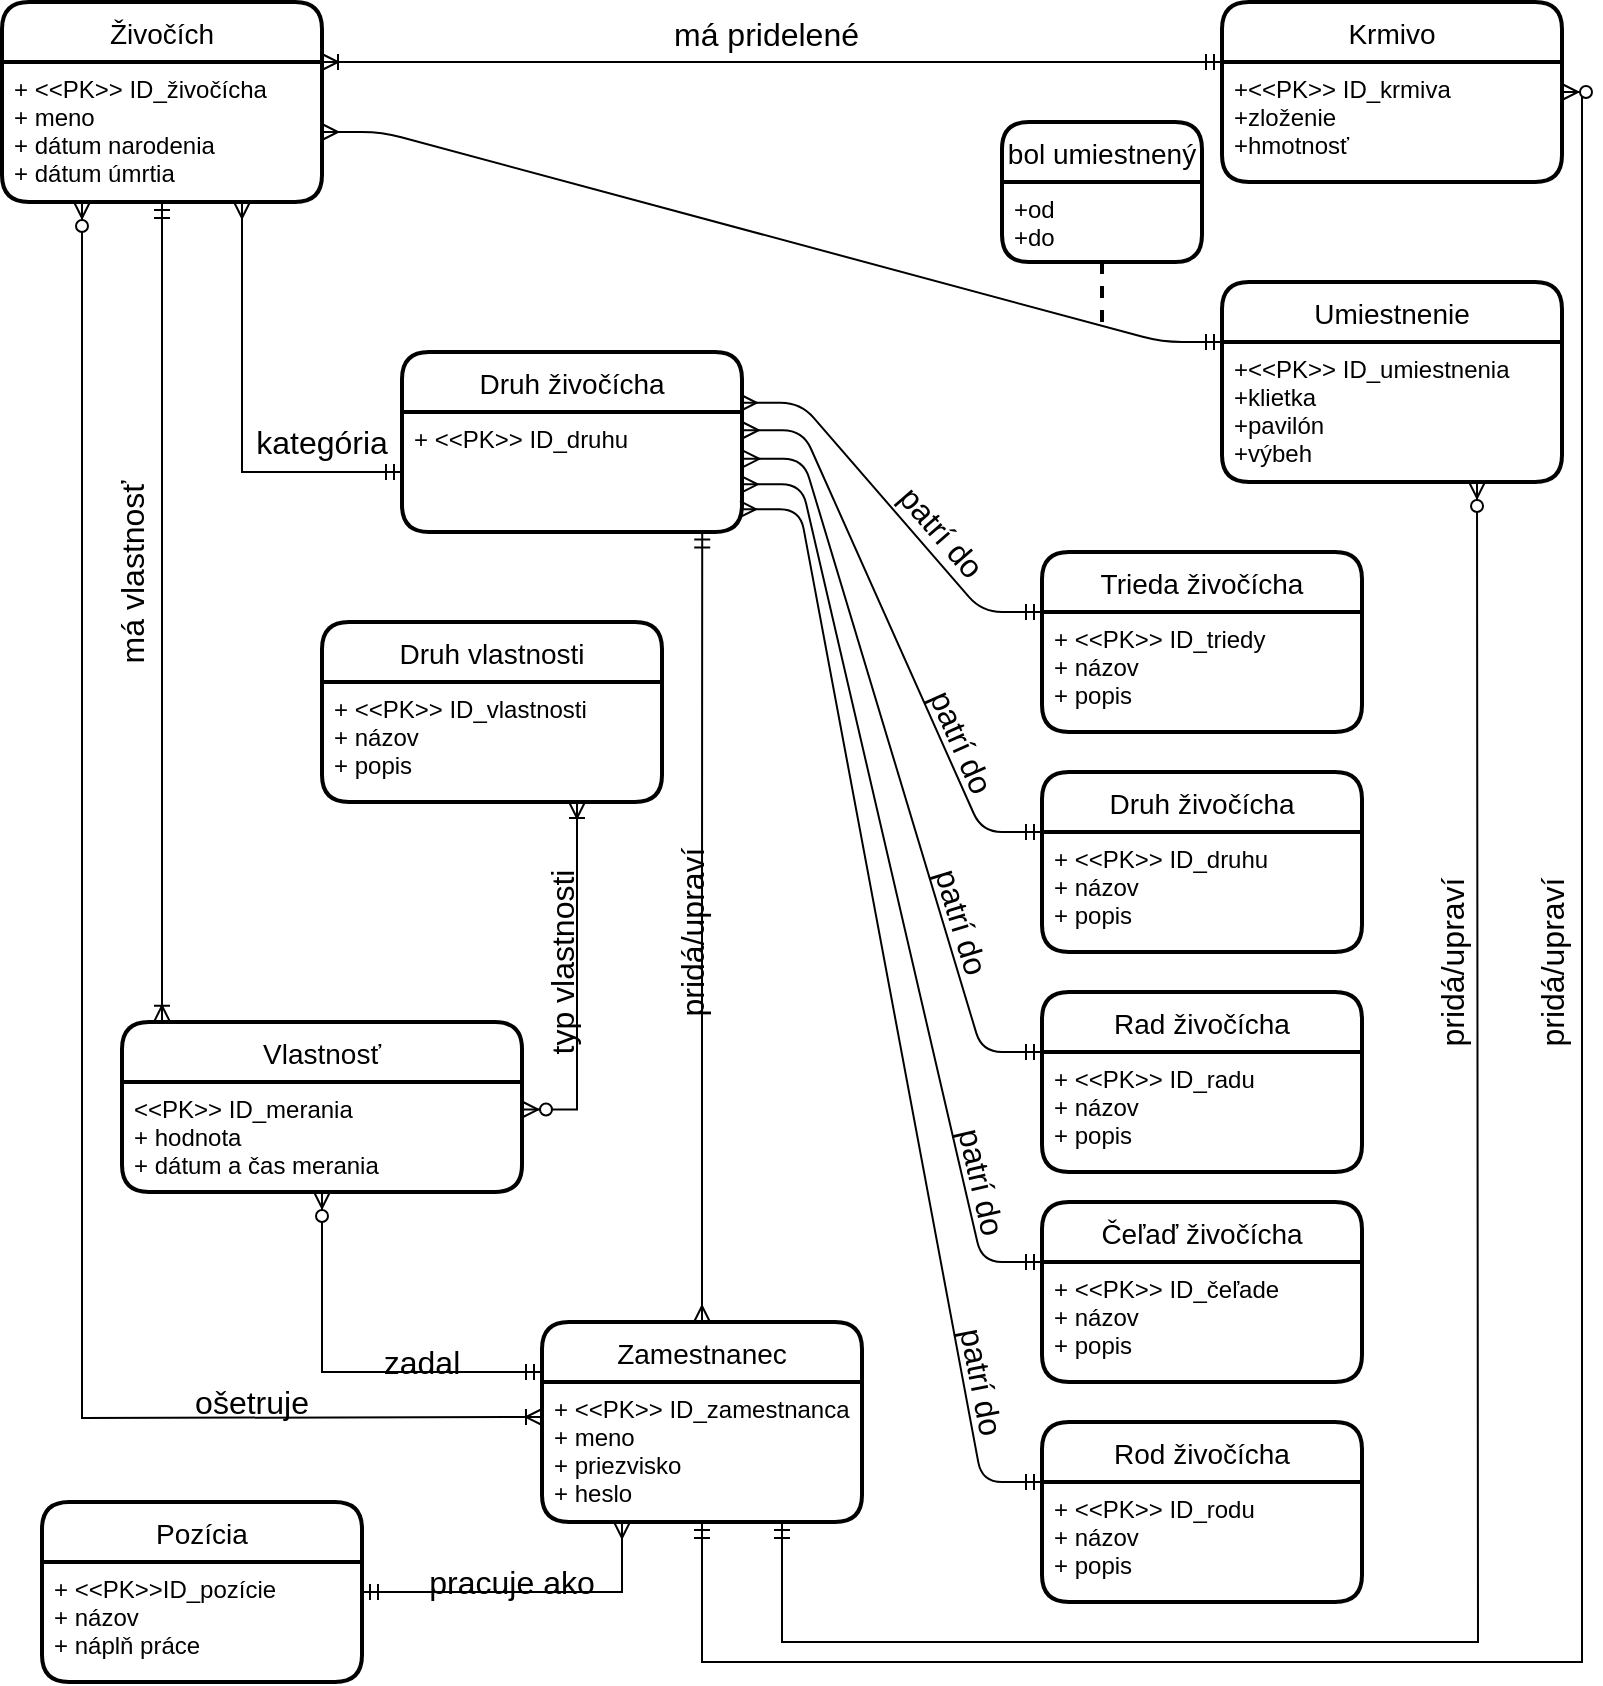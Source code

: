 <mxfile version="13.10.4" type="device"><diagram id="R2lEEEUBdFMjLlhIrx00" name="Page-1"><mxGraphModel dx="1185" dy="680" grid="1" gridSize="10" guides="1" tooltips="1" connect="1" arrows="1" fold="1" page="1" pageScale="1" pageWidth="850" pageHeight="1100" math="0" shadow="0" extFonts="Permanent Marker^https://fonts.googleapis.com/css?family=Permanent+Marker"><root><mxCell id="0"/><mxCell id="1" parent="0"/><mxCell id="DLO31qrea77G6UHCVrFH-3" value="Živočích" style="swimlane;childLayout=stackLayout;horizontal=1;startSize=30;horizontalStack=0;rounded=1;fontSize=14;fontStyle=0;strokeWidth=2;resizeParent=0;resizeLast=1;shadow=0;dashed=0;align=center;" parent="1" vertex="1"><mxGeometry x="50" y="10" width="160" height="100" as="geometry"/></mxCell><mxCell id="DLO31qrea77G6UHCVrFH-4" value="+ &lt;&lt;PK&gt;&gt; ID_živočícha&#xA;+ meno&#xA;+ dátum narodenia&#xA;+ dátum úmrtia&#xA;&#xA;&#xA;&#xA;&#xA;" style="align=left;strokeColor=none;fillColor=none;spacingLeft=4;fontSize=12;verticalAlign=top;resizable=0;rotatable=0;part=1;" parent="DLO31qrea77G6UHCVrFH-3" vertex="1"><mxGeometry y="30" width="160" height="70" as="geometry"/></mxCell><mxCell id="DLO31qrea77G6UHCVrFH-7" value="Krmivo" style="swimlane;childLayout=stackLayout;horizontal=1;startSize=30;horizontalStack=0;rounded=1;fontSize=14;fontStyle=0;strokeWidth=2;resizeParent=0;resizeLast=1;shadow=0;dashed=0;align=center;" parent="1" vertex="1"><mxGeometry x="660" y="10" width="170" height="90" as="geometry"><mxRectangle x="290" y="40" width="80" height="30" as="alternateBounds"/></mxGeometry></mxCell><mxCell id="DLO31qrea77G6UHCVrFH-8" value="+&lt;&lt;PK&gt;&gt; ID_krmiva&#xA;+zloženie&#xA;+hmotnosť&#xA;" style="align=left;strokeColor=none;fillColor=none;spacingLeft=4;fontSize=12;verticalAlign=top;resizable=0;rotatable=0;part=1;" parent="DLO31qrea77G6UHCVrFH-7" vertex="1"><mxGeometry y="30" width="170" height="60" as="geometry"/></mxCell><mxCell id="DLO31qrea77G6UHCVrFH-10" value="Umiestnenie" style="swimlane;childLayout=stackLayout;horizontal=1;startSize=30;horizontalStack=0;rounded=1;fontSize=14;fontStyle=0;strokeWidth=2;resizeParent=0;resizeLast=1;shadow=0;dashed=0;align=center;" parent="1" vertex="1"><mxGeometry x="660" y="150" width="170" height="100" as="geometry"/></mxCell><mxCell id="DLO31qrea77G6UHCVrFH-11" value="+&lt;&lt;PK&gt;&gt; ID_umiestnenia&#xA;+klietka&#xA;+pavilón&#xA;+výbeh&#xA;&#xA;&#xA;" style="align=left;strokeColor=none;fillColor=none;spacingLeft=4;fontSize=12;verticalAlign=top;resizable=0;rotatable=0;part=1;" parent="DLO31qrea77G6UHCVrFH-10" vertex="1"><mxGeometry y="30" width="170" height="70" as="geometry"/></mxCell><mxCell id="DLO31qrea77G6UHCVrFH-13" value="Druh živočícha" style="swimlane;childLayout=stackLayout;horizontal=1;startSize=30;horizontalStack=0;rounded=1;fontSize=14;fontStyle=0;strokeWidth=2;resizeParent=0;resizeLast=1;shadow=0;dashed=0;align=center;" parent="1" vertex="1"><mxGeometry x="250" y="185" width="170" height="90" as="geometry"/></mxCell><mxCell id="DLO31qrea77G6UHCVrFH-14" value="+ &lt;&lt;PK&gt;&gt; ID_druhu&#xA;" style="align=left;strokeColor=none;fillColor=none;spacingLeft=4;fontSize=12;verticalAlign=top;resizable=0;rotatable=0;part=1;" parent="DLO31qrea77G6UHCVrFH-13" vertex="1"><mxGeometry y="30" width="170" height="60" as="geometry"/></mxCell><mxCell id="kGgnINwM3V4ZLiuCE7fe-2" value="Trieda živočícha" style="swimlane;childLayout=stackLayout;horizontal=1;startSize=30;horizontalStack=0;rounded=1;fontSize=14;fontStyle=0;strokeWidth=2;resizeParent=0;resizeLast=1;shadow=0;dashed=0;align=center;" parent="1" vertex="1"><mxGeometry x="570" y="285" width="160" height="90" as="geometry"/></mxCell><mxCell id="kGgnINwM3V4ZLiuCE7fe-3" value="+ &lt;&lt;PK&gt;&gt; ID_triedy&#xA;+ názov&#xA;+ popis&#xA;" style="align=left;strokeColor=none;fillColor=none;spacingLeft=4;fontSize=12;verticalAlign=top;resizable=0;rotatable=0;part=1;" parent="kGgnINwM3V4ZLiuCE7fe-2" vertex="1"><mxGeometry y="30" width="160" height="60" as="geometry"/></mxCell><mxCell id="kGgnINwM3V4ZLiuCE7fe-5" value="" style="edgeStyle=entityRelationEdgeStyle;fontSize=12;html=1;endArrow=ERmandOne;endFill=0;exitX=0.996;exitY=0.282;exitDx=0;exitDy=0;startArrow=ERmany;startFill=0;entryX=0;entryY=0;entryDx=0;entryDy=0;exitPerimeter=0;" parent="1" source="DLO31qrea77G6UHCVrFH-13" target="kGgnINwM3V4ZLiuCE7fe-3" edge="1"><mxGeometry width="100" height="100" relative="1" as="geometry"><mxPoint x="500" y="770" as="sourcePoint"/><mxPoint x="600" y="670" as="targetPoint"/></mxGeometry></mxCell><mxCell id="kGgnINwM3V4ZLiuCE7fe-6" value="Druh živočícha" style="swimlane;childLayout=stackLayout;horizontal=1;startSize=30;horizontalStack=0;rounded=1;fontSize=14;fontStyle=0;strokeWidth=2;resizeParent=0;resizeLast=1;shadow=0;dashed=0;align=center;" parent="1" vertex="1"><mxGeometry x="570" y="395" width="160" height="90" as="geometry"/></mxCell><mxCell id="kGgnINwM3V4ZLiuCE7fe-7" value="+ &lt;&lt;PK&gt;&gt; ID_druhu&#xA;+ názov&#xA;+ popis&#xA;" style="align=left;strokeColor=none;fillColor=none;spacingLeft=4;fontSize=12;verticalAlign=top;resizable=0;rotatable=0;part=1;" parent="kGgnINwM3V4ZLiuCE7fe-6" vertex="1"><mxGeometry y="30" width="160" height="60" as="geometry"/></mxCell><mxCell id="kGgnINwM3V4ZLiuCE7fe-8" value="" style="edgeStyle=entityRelationEdgeStyle;fontSize=12;html=1;endArrow=ERmandOne;endFill=0;entryX=0;entryY=0;entryDx=0;entryDy=0;exitX=1.002;exitY=0.152;exitDx=0;exitDy=0;startArrow=ERmany;startFill=0;exitPerimeter=0;" parent="1" source="DLO31qrea77G6UHCVrFH-14" target="kGgnINwM3V4ZLiuCE7fe-7" edge="1"><mxGeometry width="100" height="100" relative="1" as="geometry"><mxPoint x="410" y="710" as="sourcePoint"/><mxPoint x="510" y="610" as="targetPoint"/></mxGeometry></mxCell><mxCell id="kGgnINwM3V4ZLiuCE7fe-9" value="Rad živočícha" style="swimlane;childLayout=stackLayout;horizontal=1;startSize=30;horizontalStack=0;rounded=1;fontSize=14;fontStyle=0;strokeWidth=2;resizeParent=0;resizeLast=1;shadow=0;dashed=0;align=center;" parent="1" vertex="1"><mxGeometry x="570" y="505" width="160" height="90" as="geometry"/></mxCell><mxCell id="kGgnINwM3V4ZLiuCE7fe-10" value="+ &lt;&lt;PK&gt;&gt; ID_radu&#xA;+ názov&#xA;+ popis&#xA;" style="align=left;strokeColor=none;fillColor=none;spacingLeft=4;fontSize=12;verticalAlign=top;resizable=0;rotatable=0;part=1;" parent="kGgnINwM3V4ZLiuCE7fe-9" vertex="1"><mxGeometry y="30" width="160" height="60" as="geometry"/></mxCell><mxCell id="kGgnINwM3V4ZLiuCE7fe-11" value="" style="edgeStyle=entityRelationEdgeStyle;fontSize=12;html=1;endArrow=ERmandOne;endFill=0;entryX=0;entryY=0;entryDx=0;entryDy=0;exitX=1.004;exitY=0.39;exitDx=0;exitDy=0;startArrow=ERmany;startFill=0;exitPerimeter=0;" parent="1" source="DLO31qrea77G6UHCVrFH-14" target="kGgnINwM3V4ZLiuCE7fe-10" edge="1"><mxGeometry width="100" height="100" relative="1" as="geometry"><mxPoint x="350" y="750" as="sourcePoint"/><mxPoint x="450" y="650" as="targetPoint"/></mxGeometry></mxCell><mxCell id="gdGLGHodMDLaJVcj6pKd-1" value="bol umiestnený" style="swimlane;childLayout=stackLayout;horizontal=1;startSize=30;horizontalStack=0;rounded=1;fontSize=14;fontStyle=0;strokeWidth=2;resizeParent=0;resizeLast=1;shadow=0;dashed=0;align=center;" parent="1" vertex="1"><mxGeometry x="550" y="70" width="100" height="70" as="geometry"/></mxCell><mxCell id="gdGLGHodMDLaJVcj6pKd-2" value="+od&#xA;+do&#xA;" style="align=left;strokeColor=none;fillColor=none;spacingLeft=4;fontSize=12;verticalAlign=top;resizable=0;rotatable=0;part=1;" parent="gdGLGHodMDLaJVcj6pKd-1" vertex="1"><mxGeometry y="30" width="100" height="40" as="geometry"/></mxCell><mxCell id="EpUPJ5dhJgDVxiEoAjmW-2" value="" style="edgeStyle=entityRelationEdgeStyle;fontSize=12;html=1;endArrow=ERmandOne;startArrow=ERoneToMany;exitX=1;exitY=0;exitDx=0;exitDy=0;entryX=0;entryY=0;entryDx=0;entryDy=0;endFill=0;startFill=0;" edge="1" parent="1" source="DLO31qrea77G6UHCVrFH-4" target="DLO31qrea77G6UHCVrFH-8"><mxGeometry width="100" height="100" relative="1" as="geometry"><mxPoint x="350" y="220" as="sourcePoint"/><mxPoint x="450" y="120" as="targetPoint"/></mxGeometry></mxCell><mxCell id="EpUPJ5dhJgDVxiEoAjmW-3" value="má pridelené" style="text;strokeColor=none;fillColor=none;spacingLeft=4;spacingRight=4;overflow=hidden;rotatable=0;points=[[0,0.5],[1,0.5]];portConstraint=eastwest;fontSize=16;" vertex="1" parent="1"><mxGeometry x="380" y="10" width="110" height="30" as="geometry"/></mxCell><mxCell id="EpUPJ5dhJgDVxiEoAjmW-4" value="" style="edgeStyle=entityRelationEdgeStyle;fontSize=12;html=1;endArrow=ERmandOne;startArrow=ERmany;entryX=0;entryY=0;entryDx=0;entryDy=0;exitX=1;exitY=0.5;exitDx=0;exitDy=0;endFill=0;" edge="1" parent="1" source="DLO31qrea77G6UHCVrFH-4" target="DLO31qrea77G6UHCVrFH-11"><mxGeometry width="100" height="100" relative="1" as="geometry"><mxPoint x="340" y="160" as="sourcePoint"/><mxPoint x="440" y="60" as="targetPoint"/></mxGeometry></mxCell><mxCell id="EpUPJ5dhJgDVxiEoAjmW-13" value="" style="endArrow=none;dashed=1;html=1;strokeWidth=2;exitX=0.5;exitY=1;exitDx=0;exitDy=0;" edge="1" parent="1" source="gdGLGHodMDLaJVcj6pKd-2"><mxGeometry width="50" height="50" relative="1" as="geometry"><mxPoint x="520" y="260" as="sourcePoint"/><mxPoint x="600" y="170" as="targetPoint"/></mxGeometry></mxCell><mxCell id="EpUPJ5dhJgDVxiEoAjmW-15" value="Vlastnosť" style="swimlane;childLayout=stackLayout;horizontal=1;startSize=30;horizontalStack=0;rounded=1;fontSize=14;fontStyle=0;strokeWidth=2;resizeParent=0;resizeLast=1;shadow=0;dashed=0;align=center;" vertex="1" parent="1"><mxGeometry x="110" y="520" width="200" height="85" as="geometry"/></mxCell><mxCell id="EpUPJ5dhJgDVxiEoAjmW-16" value="&lt;&lt;PK&gt;&gt; ID_merania&#xA;+ hodnota&#xA;+ dátum a čas merania&#xA;&#xA;" style="align=left;strokeColor=none;fillColor=none;spacingLeft=4;fontSize=12;verticalAlign=top;resizable=0;rotatable=0;part=1;" vertex="1" parent="EpUPJ5dhJgDVxiEoAjmW-15"><mxGeometry y="30" width="200" height="55" as="geometry"/></mxCell><mxCell id="EpUPJ5dhJgDVxiEoAjmW-17" value="" style="endArrow=ERoneToMany;html=1;exitX=0.5;exitY=1;exitDx=0;exitDy=0;endFill=0;startArrow=ERmandOne;startFill=0;entryX=0.1;entryY=-0.001;entryDx=0;entryDy=0;entryPerimeter=0;" edge="1" parent="1" source="DLO31qrea77G6UHCVrFH-4" target="EpUPJ5dhJgDVxiEoAjmW-15"><mxGeometry width="50" height="50" relative="1" as="geometry"><mxPoint x="310" y="330" as="sourcePoint"/><mxPoint x="130" y="460" as="targetPoint"/></mxGeometry></mxCell><mxCell id="EpUPJ5dhJgDVxiEoAjmW-19" value="&lt;div style=&quot;font-size: 16px&quot;&gt;&lt;font style=&quot;font-size: 16px&quot;&gt;má&lt;/font&gt; vlastnosť&lt;br&gt;&lt;/div&gt;" style="text;html=1;strokeColor=none;fillColor=none;align=center;verticalAlign=middle;whiteSpace=wrap;rounded=0;rotation=-90;" vertex="1" parent="1"><mxGeometry x="65" y="285" width="100" height="20" as="geometry"/></mxCell><mxCell id="EpUPJ5dhJgDVxiEoAjmW-23" value="Druh vlastnosti" style="swimlane;childLayout=stackLayout;horizontal=1;startSize=30;horizontalStack=0;rounded=1;fontSize=14;fontStyle=0;strokeWidth=2;resizeParent=0;resizeLast=1;shadow=0;dashed=0;align=center;" vertex="1" parent="1"><mxGeometry x="210" y="320" width="170" height="90" as="geometry"/></mxCell><mxCell id="EpUPJ5dhJgDVxiEoAjmW-24" value="+ &lt;&lt;PK&gt;&gt; ID_vlastnosti&#xA;+ názov&#xA;+ popis&#xA;" style="align=left;strokeColor=none;fillColor=none;spacingLeft=4;fontSize=12;verticalAlign=top;resizable=0;rotatable=0;part=1;" vertex="1" parent="EpUPJ5dhJgDVxiEoAjmW-23"><mxGeometry y="30" width="170" height="60" as="geometry"/></mxCell><mxCell id="EpUPJ5dhJgDVxiEoAjmW-25" style="edgeStyle=orthogonalEdgeStyle;rounded=0;orthogonalLoop=1;jettySize=auto;html=1;startArrow=ERzeroToMany;startFill=1;endArrow=ERoneToMany;endFill=0;entryX=0.75;entryY=1;entryDx=0;entryDy=0;exitX=1;exitY=0.25;exitDx=0;exitDy=0;" edge="1" parent="1" source="EpUPJ5dhJgDVxiEoAjmW-16" target="EpUPJ5dhJgDVxiEoAjmW-24"><mxGeometry relative="1" as="geometry"><mxPoint x="380" y="825" as="targetPoint"/></mxGeometry></mxCell><mxCell id="EpUPJ5dhJgDVxiEoAjmW-26" style="edgeStyle=orthogonalEdgeStyle;rounded=0;orthogonalLoop=1;jettySize=auto;html=1;exitX=0.75;exitY=1;exitDx=0;exitDy=0;entryX=0;entryY=0.5;entryDx=0;entryDy=0;startArrow=ERmany;startFill=0;endArrow=ERmandOne;endFill=0;" edge="1" parent="1" source="DLO31qrea77G6UHCVrFH-4" target="DLO31qrea77G6UHCVrFH-14"><mxGeometry relative="1" as="geometry"/></mxCell><mxCell id="EpUPJ5dhJgDVxiEoAjmW-41" style="edgeStyle=orthogonalEdgeStyle;rounded=0;orthogonalLoop=1;jettySize=auto;html=1;exitX=0;exitY=0.25;exitDx=0;exitDy=0;entryX=0.5;entryY=1;entryDx=0;entryDy=0;startArrow=ERmandOne;startFill=0;endArrow=ERzeroToMany;endFill=1;" edge="1" parent="1" source="EpUPJ5dhJgDVxiEoAjmW-27" target="EpUPJ5dhJgDVxiEoAjmW-16"><mxGeometry relative="1" as="geometry"/></mxCell><mxCell id="EpUPJ5dhJgDVxiEoAjmW-63" style="edgeStyle=orthogonalEdgeStyle;rounded=0;orthogonalLoop=1;jettySize=auto;html=1;entryX=0.883;entryY=0.996;entryDx=0;entryDy=0;entryPerimeter=0;startArrow=ERmany;startFill=0;endArrow=ERmandOne;endFill=0;" edge="1" parent="1" source="EpUPJ5dhJgDVxiEoAjmW-27" target="DLO31qrea77G6UHCVrFH-14"><mxGeometry relative="1" as="geometry"/></mxCell><mxCell id="EpUPJ5dhJgDVxiEoAjmW-27" value="Zamestnanec" style="swimlane;childLayout=stackLayout;horizontal=1;startSize=30;horizontalStack=0;rounded=1;fontSize=14;fontStyle=0;strokeWidth=2;resizeParent=0;resizeLast=1;shadow=0;dashed=0;align=center;" vertex="1" parent="1"><mxGeometry x="320" y="670" width="160" height="100" as="geometry"/></mxCell><mxCell id="EpUPJ5dhJgDVxiEoAjmW-28" value="+ &lt;&lt;PK&gt;&gt; ID_zamestnanca&#xA;+ meno&#xA;+ priezvisko&#xA;+ heslo&#xA;" style="align=left;strokeColor=none;fillColor=none;spacingLeft=4;fontSize=12;verticalAlign=top;resizable=0;rotatable=0;part=1;" vertex="1" parent="EpUPJ5dhJgDVxiEoAjmW-27"><mxGeometry y="30" width="160" height="70" as="geometry"/></mxCell><mxCell id="EpUPJ5dhJgDVxiEoAjmW-29" value="" style="endArrow=ERoneToMany;html=1;exitX=0.25;exitY=1;exitDx=0;exitDy=0;entryX=0;entryY=0.25;entryDx=0;entryDy=0;endFill=0;startArrow=ERzeroToMany;startFill=1;rounded=0;" edge="1" parent="1" source="DLO31qrea77G6UHCVrFH-4" target="EpUPJ5dhJgDVxiEoAjmW-28"><mxGeometry width="50" height="50" relative="1" as="geometry"><mxPoint x="30" y="260" as="sourcePoint"/><mxPoint x="80" y="680" as="targetPoint"/><Array as="points"><mxPoint x="90" y="718"/></Array></mxGeometry></mxCell><mxCell id="EpUPJ5dhJgDVxiEoAjmW-30" value="Pozícia" style="swimlane;childLayout=stackLayout;horizontal=1;startSize=30;horizontalStack=0;rounded=1;fontSize=14;fontStyle=0;strokeWidth=2;resizeParent=0;resizeLast=1;shadow=0;dashed=0;align=center;" vertex="1" parent="1"><mxGeometry x="70" y="760" width="160" height="90" as="geometry"/></mxCell><mxCell id="EpUPJ5dhJgDVxiEoAjmW-31" value="+ &lt;&lt;PK&gt;&gt;ID_pozície&#xA;+ názov&#xA;+ náplň práce&#xA;" style="align=left;strokeColor=none;fillColor=none;spacingLeft=4;fontSize=12;verticalAlign=top;resizable=0;rotatable=0;part=1;" vertex="1" parent="EpUPJ5dhJgDVxiEoAjmW-30"><mxGeometry y="30" width="160" height="60" as="geometry"/></mxCell><mxCell id="EpUPJ5dhJgDVxiEoAjmW-33" value="&lt;div style=&quot;font-size: 16px&quot;&gt;&lt;font style=&quot;font-size: 16px&quot;&gt;ošetruje&lt;/font&gt;&lt;/div&gt;" style="text;html=1;strokeColor=none;fillColor=none;align=center;verticalAlign=middle;whiteSpace=wrap;rounded=0;rotation=0;" vertex="1" parent="1"><mxGeometry x="150" y="700" width="50" height="20" as="geometry"/></mxCell><mxCell id="EpUPJ5dhJgDVxiEoAjmW-34" style="edgeStyle=orthogonalEdgeStyle;rounded=0;orthogonalLoop=1;jettySize=auto;html=1;entryX=1;entryY=0.25;entryDx=0;entryDy=0;startArrow=ERmany;startFill=0;endArrow=ERmandOne;endFill=0;exitX=0.25;exitY=1;exitDx=0;exitDy=0;" edge="1" parent="1" source="EpUPJ5dhJgDVxiEoAjmW-28" target="EpUPJ5dhJgDVxiEoAjmW-31"><mxGeometry relative="1" as="geometry"/></mxCell><mxCell id="EpUPJ5dhJgDVxiEoAjmW-35" value="&lt;font style=&quot;font-size: 16px&quot;&gt;pracuje ako&lt;/font&gt;" style="text;html=1;strokeColor=none;fillColor=none;align=center;verticalAlign=middle;whiteSpace=wrap;rounded=0;" vertex="1" parent="1"><mxGeometry x="260" y="790" width="90" height="20" as="geometry"/></mxCell><mxCell id="EpUPJ5dhJgDVxiEoAjmW-36" value="&lt;font style=&quot;font-size: 16px&quot;&gt;typ vlastnosti&lt;br&gt;&lt;/font&gt;" style="text;html=1;strokeColor=none;fillColor=none;align=center;verticalAlign=middle;whiteSpace=wrap;rounded=0;rotation=-90;" vertex="1" parent="1"><mxGeometry x="280" y="480" width="100" height="20" as="geometry"/></mxCell><mxCell id="EpUPJ5dhJgDVxiEoAjmW-39" value="&lt;font style=&quot;font-size: 16px&quot;&gt;patrí do&lt;/font&gt;" style="text;html=1;strokeColor=none;fillColor=none;align=center;verticalAlign=middle;whiteSpace=wrap;rounded=0;rotation=49;" vertex="1" parent="1"><mxGeometry x="490" y="265" width="60" height="20" as="geometry"/></mxCell><mxCell id="EpUPJ5dhJgDVxiEoAjmW-42" value="&lt;font style=&quot;font-size: 16px&quot;&gt;zadal&lt;/font&gt;" style="text;html=1;strokeColor=none;fillColor=none;align=center;verticalAlign=middle;whiteSpace=wrap;rounded=0;rotation=0;" vertex="1" parent="1"><mxGeometry x="240" y="680" width="40" height="20" as="geometry"/></mxCell><mxCell id="EpUPJ5dhJgDVxiEoAjmW-43" value="Čeľaď živočícha" style="swimlane;childLayout=stackLayout;horizontal=1;startSize=30;horizontalStack=0;rounded=1;fontSize=14;fontStyle=0;strokeWidth=2;resizeParent=0;resizeLast=1;shadow=0;dashed=0;align=center;" vertex="1" parent="1"><mxGeometry x="570" y="610" width="160" height="90" as="geometry"/></mxCell><mxCell id="EpUPJ5dhJgDVxiEoAjmW-44" value="+ &lt;&lt;PK&gt;&gt; ID_čeľade&#xA;+ názov&#xA;+ popis&#xA;" style="align=left;strokeColor=none;fillColor=none;spacingLeft=4;fontSize=12;verticalAlign=top;resizable=0;rotatable=0;part=1;" vertex="1" parent="EpUPJ5dhJgDVxiEoAjmW-43"><mxGeometry y="30" width="160" height="60" as="geometry"/></mxCell><mxCell id="EpUPJ5dhJgDVxiEoAjmW-45" value="Rod živočícha" style="swimlane;childLayout=stackLayout;horizontal=1;startSize=30;horizontalStack=0;rounded=1;fontSize=14;fontStyle=0;strokeWidth=2;resizeParent=0;resizeLast=1;shadow=0;dashed=0;align=center;" vertex="1" parent="1"><mxGeometry x="570" y="720" width="160" height="90" as="geometry"/></mxCell><mxCell id="EpUPJ5dhJgDVxiEoAjmW-46" value="+ &lt;&lt;PK&gt;&gt; ID_rodu&#xA;+ názov&#xA;+ popis" style="align=left;strokeColor=none;fillColor=none;spacingLeft=4;fontSize=12;verticalAlign=top;resizable=0;rotatable=0;part=1;" vertex="1" parent="EpUPJ5dhJgDVxiEoAjmW-45"><mxGeometry y="30" width="160" height="60" as="geometry"/></mxCell><mxCell id="EpUPJ5dhJgDVxiEoAjmW-49" value="&lt;font style=&quot;font-size: 16px&quot;&gt;patrí do&lt;/font&gt;" style="text;html=1;strokeColor=none;fillColor=none;align=center;verticalAlign=middle;whiteSpace=wrap;rounded=0;rotation=66;" vertex="1" parent="1"><mxGeometry x="500" y="370" width="60" height="20" as="geometry"/></mxCell><mxCell id="EpUPJ5dhJgDVxiEoAjmW-52" value="" style="edgeStyle=entityRelationEdgeStyle;fontSize=12;html=1;endArrow=ERmandOne;endFill=0;entryX=0;entryY=0;entryDx=0;entryDy=0;exitX=0.999;exitY=0.603;exitDx=0;exitDy=0;exitPerimeter=0;startArrow=ERmany;startFill=0;" edge="1" parent="1" source="DLO31qrea77G6UHCVrFH-14" target="EpUPJ5dhJgDVxiEoAjmW-44"><mxGeometry width="100" height="100" relative="1" as="geometry"><mxPoint x="380" y="590" as="sourcePoint"/><mxPoint x="480" y="490" as="targetPoint"/></mxGeometry></mxCell><mxCell id="EpUPJ5dhJgDVxiEoAjmW-53" value="" style="edgeStyle=entityRelationEdgeStyle;fontSize=12;html=1;endArrow=ERmandOne;endFill=0;entryX=0;entryY=0;entryDx=0;entryDy=0;startArrow=ERmany;startFill=0;exitX=0.994;exitY=0.81;exitDx=0;exitDy=0;exitPerimeter=0;" edge="1" parent="1" source="DLO31qrea77G6UHCVrFH-14" target="EpUPJ5dhJgDVxiEoAjmW-46"><mxGeometry width="100" height="100" relative="1" as="geometry"><mxPoint x="420" y="282" as="sourcePoint"/><mxPoint x="390" y="460" as="targetPoint"/></mxGeometry></mxCell><mxCell id="EpUPJ5dhJgDVxiEoAjmW-55" value="&lt;font style=&quot;font-size: 16px&quot;&gt;patrí do&lt;/font&gt;" style="text;html=1;strokeColor=none;fillColor=none;align=center;verticalAlign=middle;whiteSpace=wrap;rounded=0;rotation=73;" vertex="1" parent="1"><mxGeometry x="500" y="460" width="60" height="20" as="geometry"/></mxCell><mxCell id="EpUPJ5dhJgDVxiEoAjmW-56" value="&lt;font style=&quot;font-size: 16px&quot;&gt;patrí do&lt;/font&gt;" style="text;html=1;strokeColor=none;fillColor=none;align=center;verticalAlign=middle;whiteSpace=wrap;rounded=0;rotation=77;" vertex="1" parent="1"><mxGeometry x="510" y="590" width="60" height="20" as="geometry"/></mxCell><mxCell id="EpUPJ5dhJgDVxiEoAjmW-57" value="&lt;font style=&quot;font-size: 16px&quot;&gt;patrí do&lt;/font&gt;" style="text;html=1;strokeColor=none;fillColor=none;align=center;verticalAlign=middle;whiteSpace=wrap;rounded=0;rotation=79;" vertex="1" parent="1"><mxGeometry x="510" y="690" width="60" height="20" as="geometry"/></mxCell><mxCell id="EpUPJ5dhJgDVxiEoAjmW-58" value="&lt;font style=&quot;font-size: 16px&quot;&gt;kategória&lt;/font&gt;" style="text;html=1;strokeColor=none;fillColor=none;align=center;verticalAlign=middle;whiteSpace=wrap;rounded=0;" vertex="1" parent="1"><mxGeometry x="190" y="220" width="40" height="20" as="geometry"/></mxCell><mxCell id="EpUPJ5dhJgDVxiEoAjmW-60" value="" style="endArrow=ERmandOne;html=1;entryX=0.5;entryY=1;entryDx=0;entryDy=0;exitX=1;exitY=0.25;exitDx=0;exitDy=0;rounded=0;startArrow=ERzeroToMany;startFill=1;endFill=0;" edge="1" parent="1" source="DLO31qrea77G6UHCVrFH-8" target="EpUPJ5dhJgDVxiEoAjmW-28"><mxGeometry width="50" height="50" relative="1" as="geometry"><mxPoint x="640" y="250" as="sourcePoint"/><mxPoint x="340" y="420" as="targetPoint"/><Array as="points"><mxPoint x="840" y="55"/><mxPoint x="840" y="840"/><mxPoint x="400" y="840"/></Array></mxGeometry></mxCell><mxCell id="EpUPJ5dhJgDVxiEoAjmW-61" value="" style="endArrow=ERmandOne;html=1;exitX=0.75;exitY=1;exitDx=0;exitDy=0;entryX=0.75;entryY=1;entryDx=0;entryDy=0;rounded=0;endFill=0;startArrow=ERzeroToMany;startFill=1;" edge="1" parent="1" source="DLO31qrea77G6UHCVrFH-11" target="EpUPJ5dhJgDVxiEoAjmW-28"><mxGeometry width="50" height="50" relative="1" as="geometry"><mxPoint x="760" y="550" as="sourcePoint"/><mxPoint x="440" y="790" as="targetPoint"/><Array as="points"><mxPoint x="788" y="830"/><mxPoint x="440" y="830"/></Array></mxGeometry></mxCell><mxCell id="EpUPJ5dhJgDVxiEoAjmW-64" value="&lt;font style=&quot;font-size: 16px&quot;&gt;pridá/&lt;font style=&quot;font-size: 16px&quot;&gt;upraví&lt;/font&gt;&lt;/font&gt;" style="text;html=1;strokeColor=none;fillColor=none;align=center;verticalAlign=middle;whiteSpace=wrap;rounded=0;rotation=-90;" vertex="1" parent="1"><mxGeometry x="340" y="465" width="110" height="20" as="geometry"/></mxCell><mxCell id="EpUPJ5dhJgDVxiEoAjmW-66" value="&lt;font style=&quot;font-size: 16px&quot;&gt;pridá/&lt;font style=&quot;font-size: 16px&quot;&gt;upraví&lt;/font&gt;&lt;/font&gt;" style="text;html=1;strokeColor=none;fillColor=none;align=center;verticalAlign=middle;whiteSpace=wrap;rounded=0;rotation=-90;" vertex="1" parent="1"><mxGeometry x="720" y="480" width="110" height="20" as="geometry"/></mxCell><mxCell id="EpUPJ5dhJgDVxiEoAjmW-67" value="&lt;font style=&quot;font-size: 16px&quot;&gt;pridá/&lt;font style=&quot;font-size: 16px&quot;&gt;upraví&lt;/font&gt;&lt;/font&gt;" style="text;html=1;strokeColor=none;fillColor=none;align=center;verticalAlign=middle;whiteSpace=wrap;rounded=0;rotation=-90;" vertex="1" parent="1"><mxGeometry x="770" y="480" width="110" height="20" as="geometry"/></mxCell></root></mxGraphModel></diagram></mxfile>